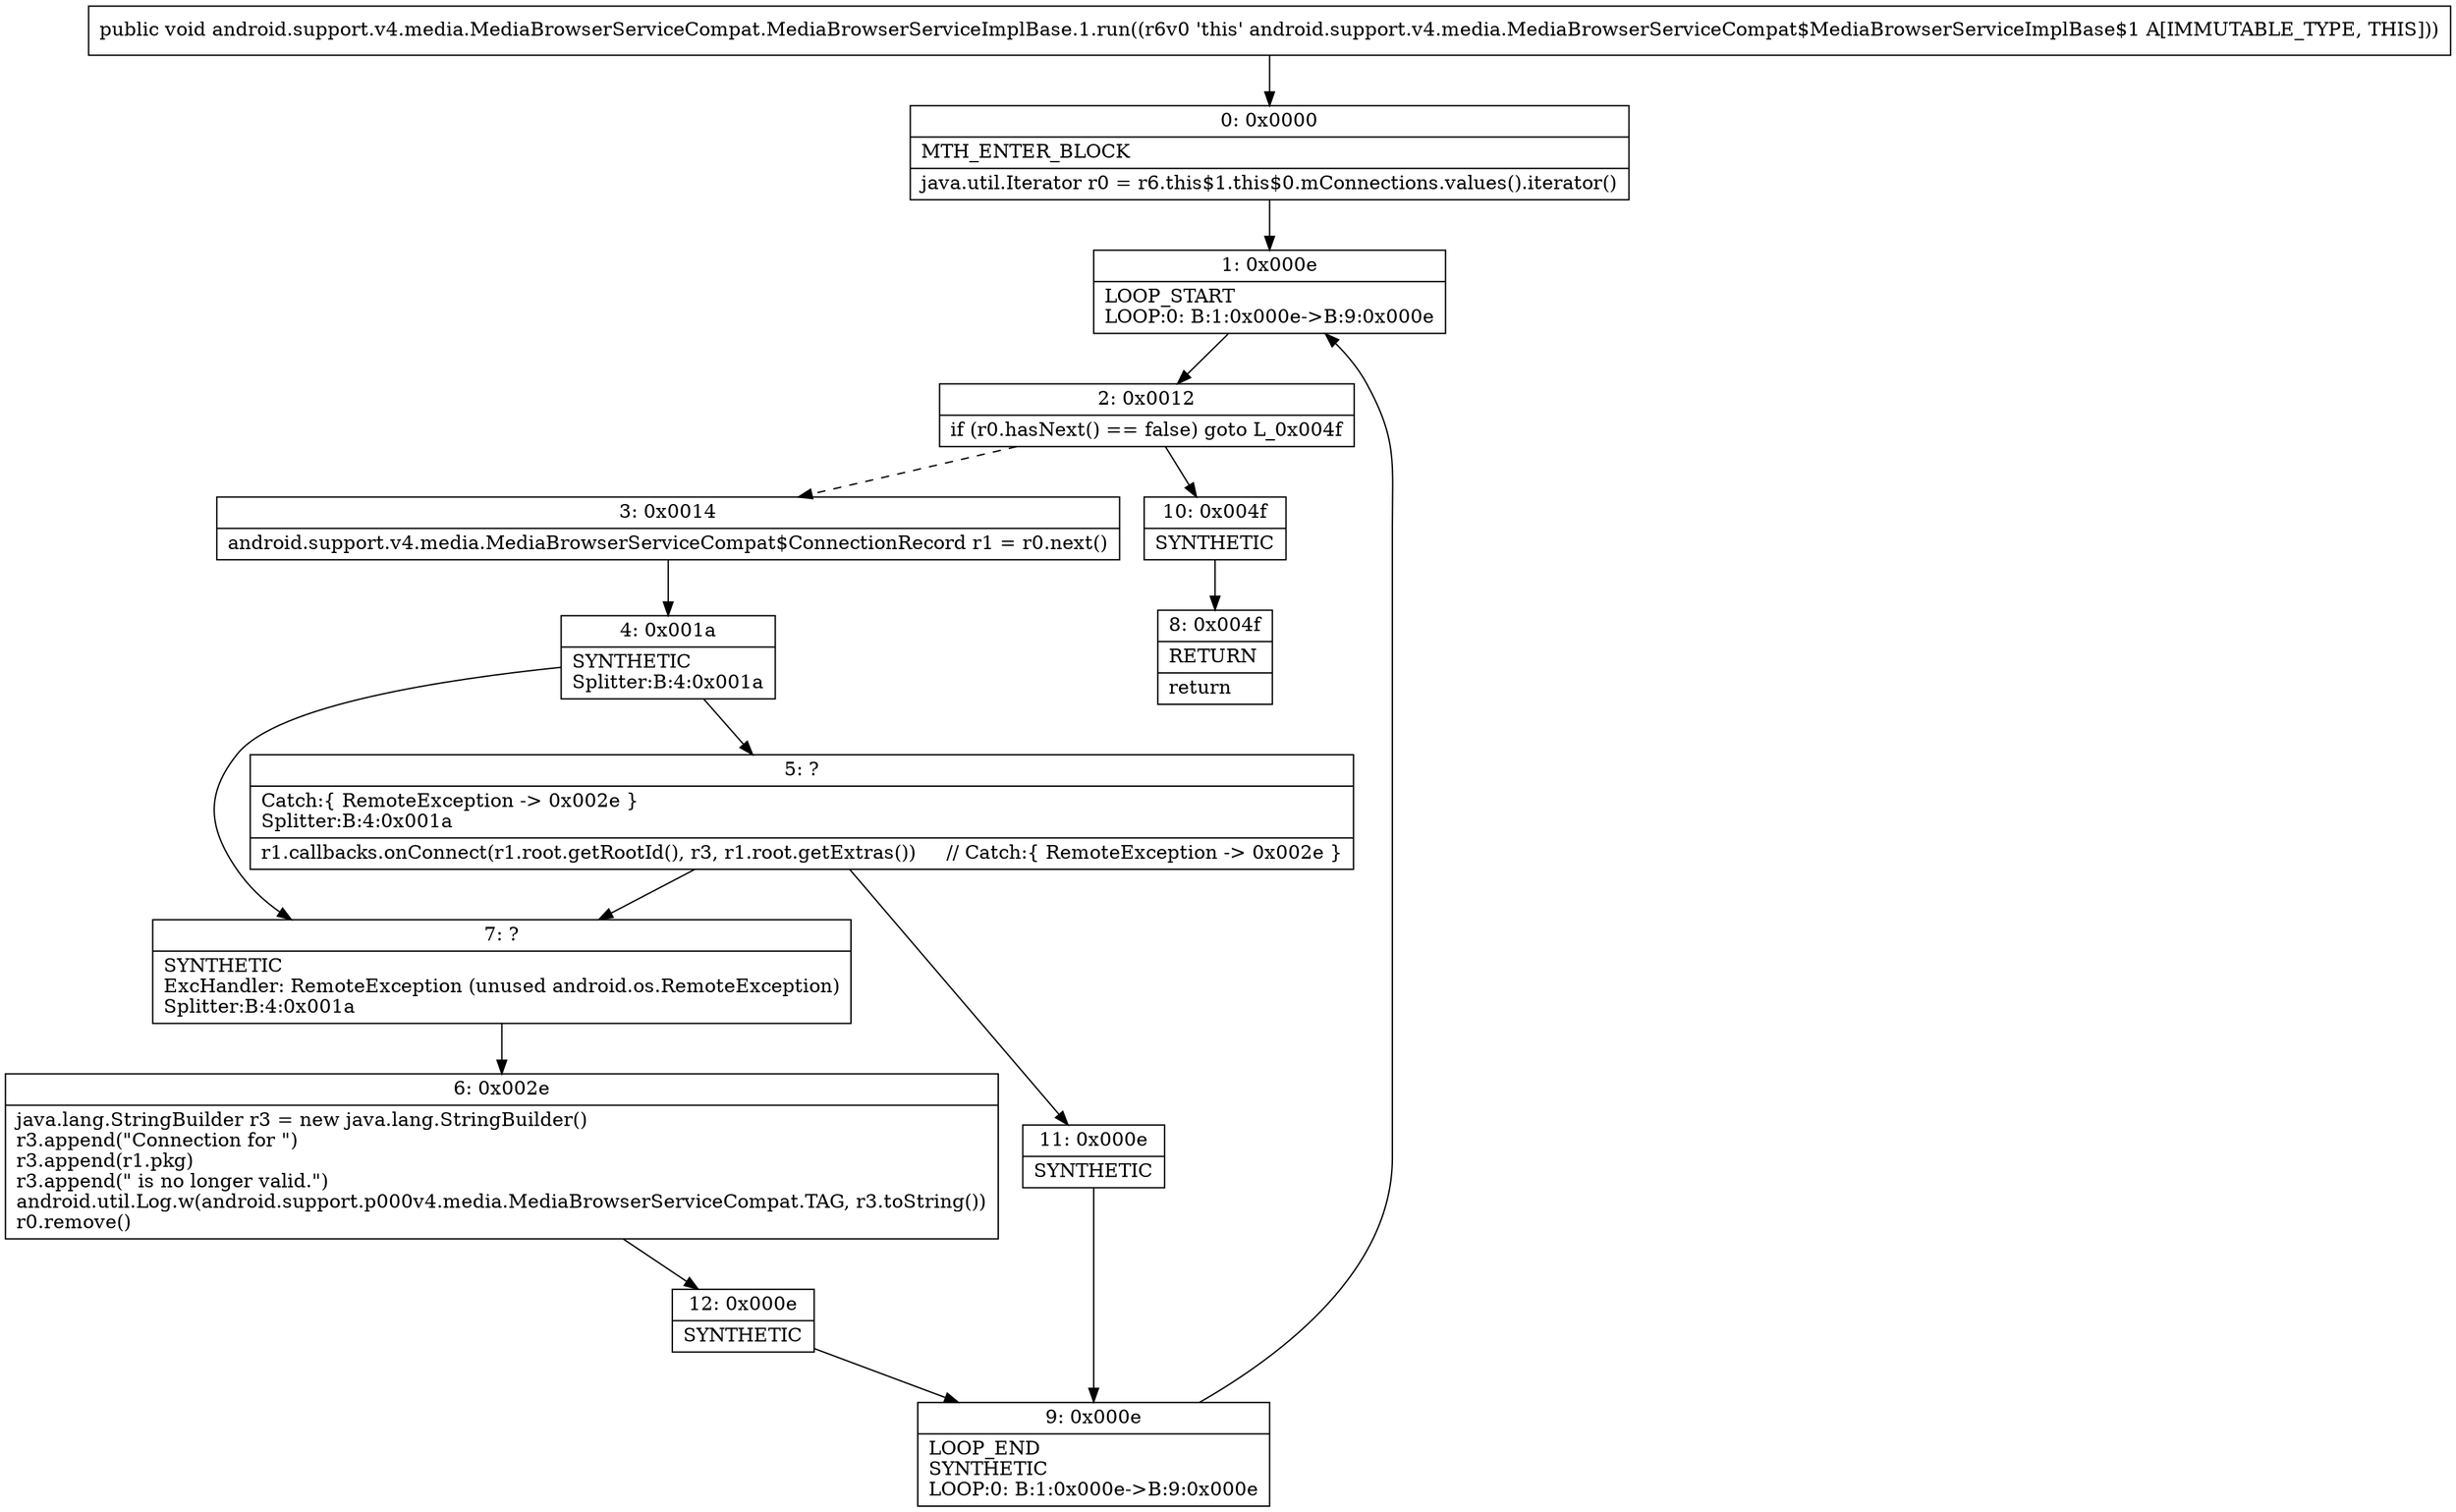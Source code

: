 digraph "CFG forandroid.support.v4.media.MediaBrowserServiceCompat.MediaBrowserServiceImplBase.1.run()V" {
Node_0 [shape=record,label="{0\:\ 0x0000|MTH_ENTER_BLOCK\l|java.util.Iterator r0 = r6.this$1.this$0.mConnections.values().iterator()\l}"];
Node_1 [shape=record,label="{1\:\ 0x000e|LOOP_START\lLOOP:0: B:1:0x000e\-\>B:9:0x000e\l}"];
Node_2 [shape=record,label="{2\:\ 0x0012|if (r0.hasNext() == false) goto L_0x004f\l}"];
Node_3 [shape=record,label="{3\:\ 0x0014|android.support.v4.media.MediaBrowserServiceCompat$ConnectionRecord r1 = r0.next()\l}"];
Node_4 [shape=record,label="{4\:\ 0x001a|SYNTHETIC\lSplitter:B:4:0x001a\l}"];
Node_5 [shape=record,label="{5\:\ ?|Catch:\{ RemoteException \-\> 0x002e \}\lSplitter:B:4:0x001a\l|r1.callbacks.onConnect(r1.root.getRootId(), r3, r1.root.getExtras())     \/\/ Catch:\{ RemoteException \-\> 0x002e \}\l}"];
Node_6 [shape=record,label="{6\:\ 0x002e|java.lang.StringBuilder r3 = new java.lang.StringBuilder()\lr3.append(\"Connection for \")\lr3.append(r1.pkg)\lr3.append(\" is no longer valid.\")\landroid.util.Log.w(android.support.p000v4.media.MediaBrowserServiceCompat.TAG, r3.toString())\lr0.remove()\l}"];
Node_7 [shape=record,label="{7\:\ ?|SYNTHETIC\lExcHandler: RemoteException (unused android.os.RemoteException)\lSplitter:B:4:0x001a\l}"];
Node_8 [shape=record,label="{8\:\ 0x004f|RETURN\l|return\l}"];
Node_9 [shape=record,label="{9\:\ 0x000e|LOOP_END\lSYNTHETIC\lLOOP:0: B:1:0x000e\-\>B:9:0x000e\l}"];
Node_10 [shape=record,label="{10\:\ 0x004f|SYNTHETIC\l}"];
Node_11 [shape=record,label="{11\:\ 0x000e|SYNTHETIC\l}"];
Node_12 [shape=record,label="{12\:\ 0x000e|SYNTHETIC\l}"];
MethodNode[shape=record,label="{public void android.support.v4.media.MediaBrowserServiceCompat.MediaBrowserServiceImplBase.1.run((r6v0 'this' android.support.v4.media.MediaBrowserServiceCompat$MediaBrowserServiceImplBase$1 A[IMMUTABLE_TYPE, THIS])) }"];
MethodNode -> Node_0;
Node_0 -> Node_1;
Node_1 -> Node_2;
Node_2 -> Node_3[style=dashed];
Node_2 -> Node_10;
Node_3 -> Node_4;
Node_4 -> Node_5;
Node_4 -> Node_7;
Node_5 -> Node_7;
Node_5 -> Node_11;
Node_6 -> Node_12;
Node_7 -> Node_6;
Node_9 -> Node_1;
Node_10 -> Node_8;
Node_11 -> Node_9;
Node_12 -> Node_9;
}

